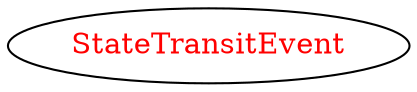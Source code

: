 digraph dependencyGraph {
 concentrate=true;
 ranksep="2.0";
 rankdir="LR"; 
 splines="ortho";
"StateTransitEvent" [fontcolor="red"];
}